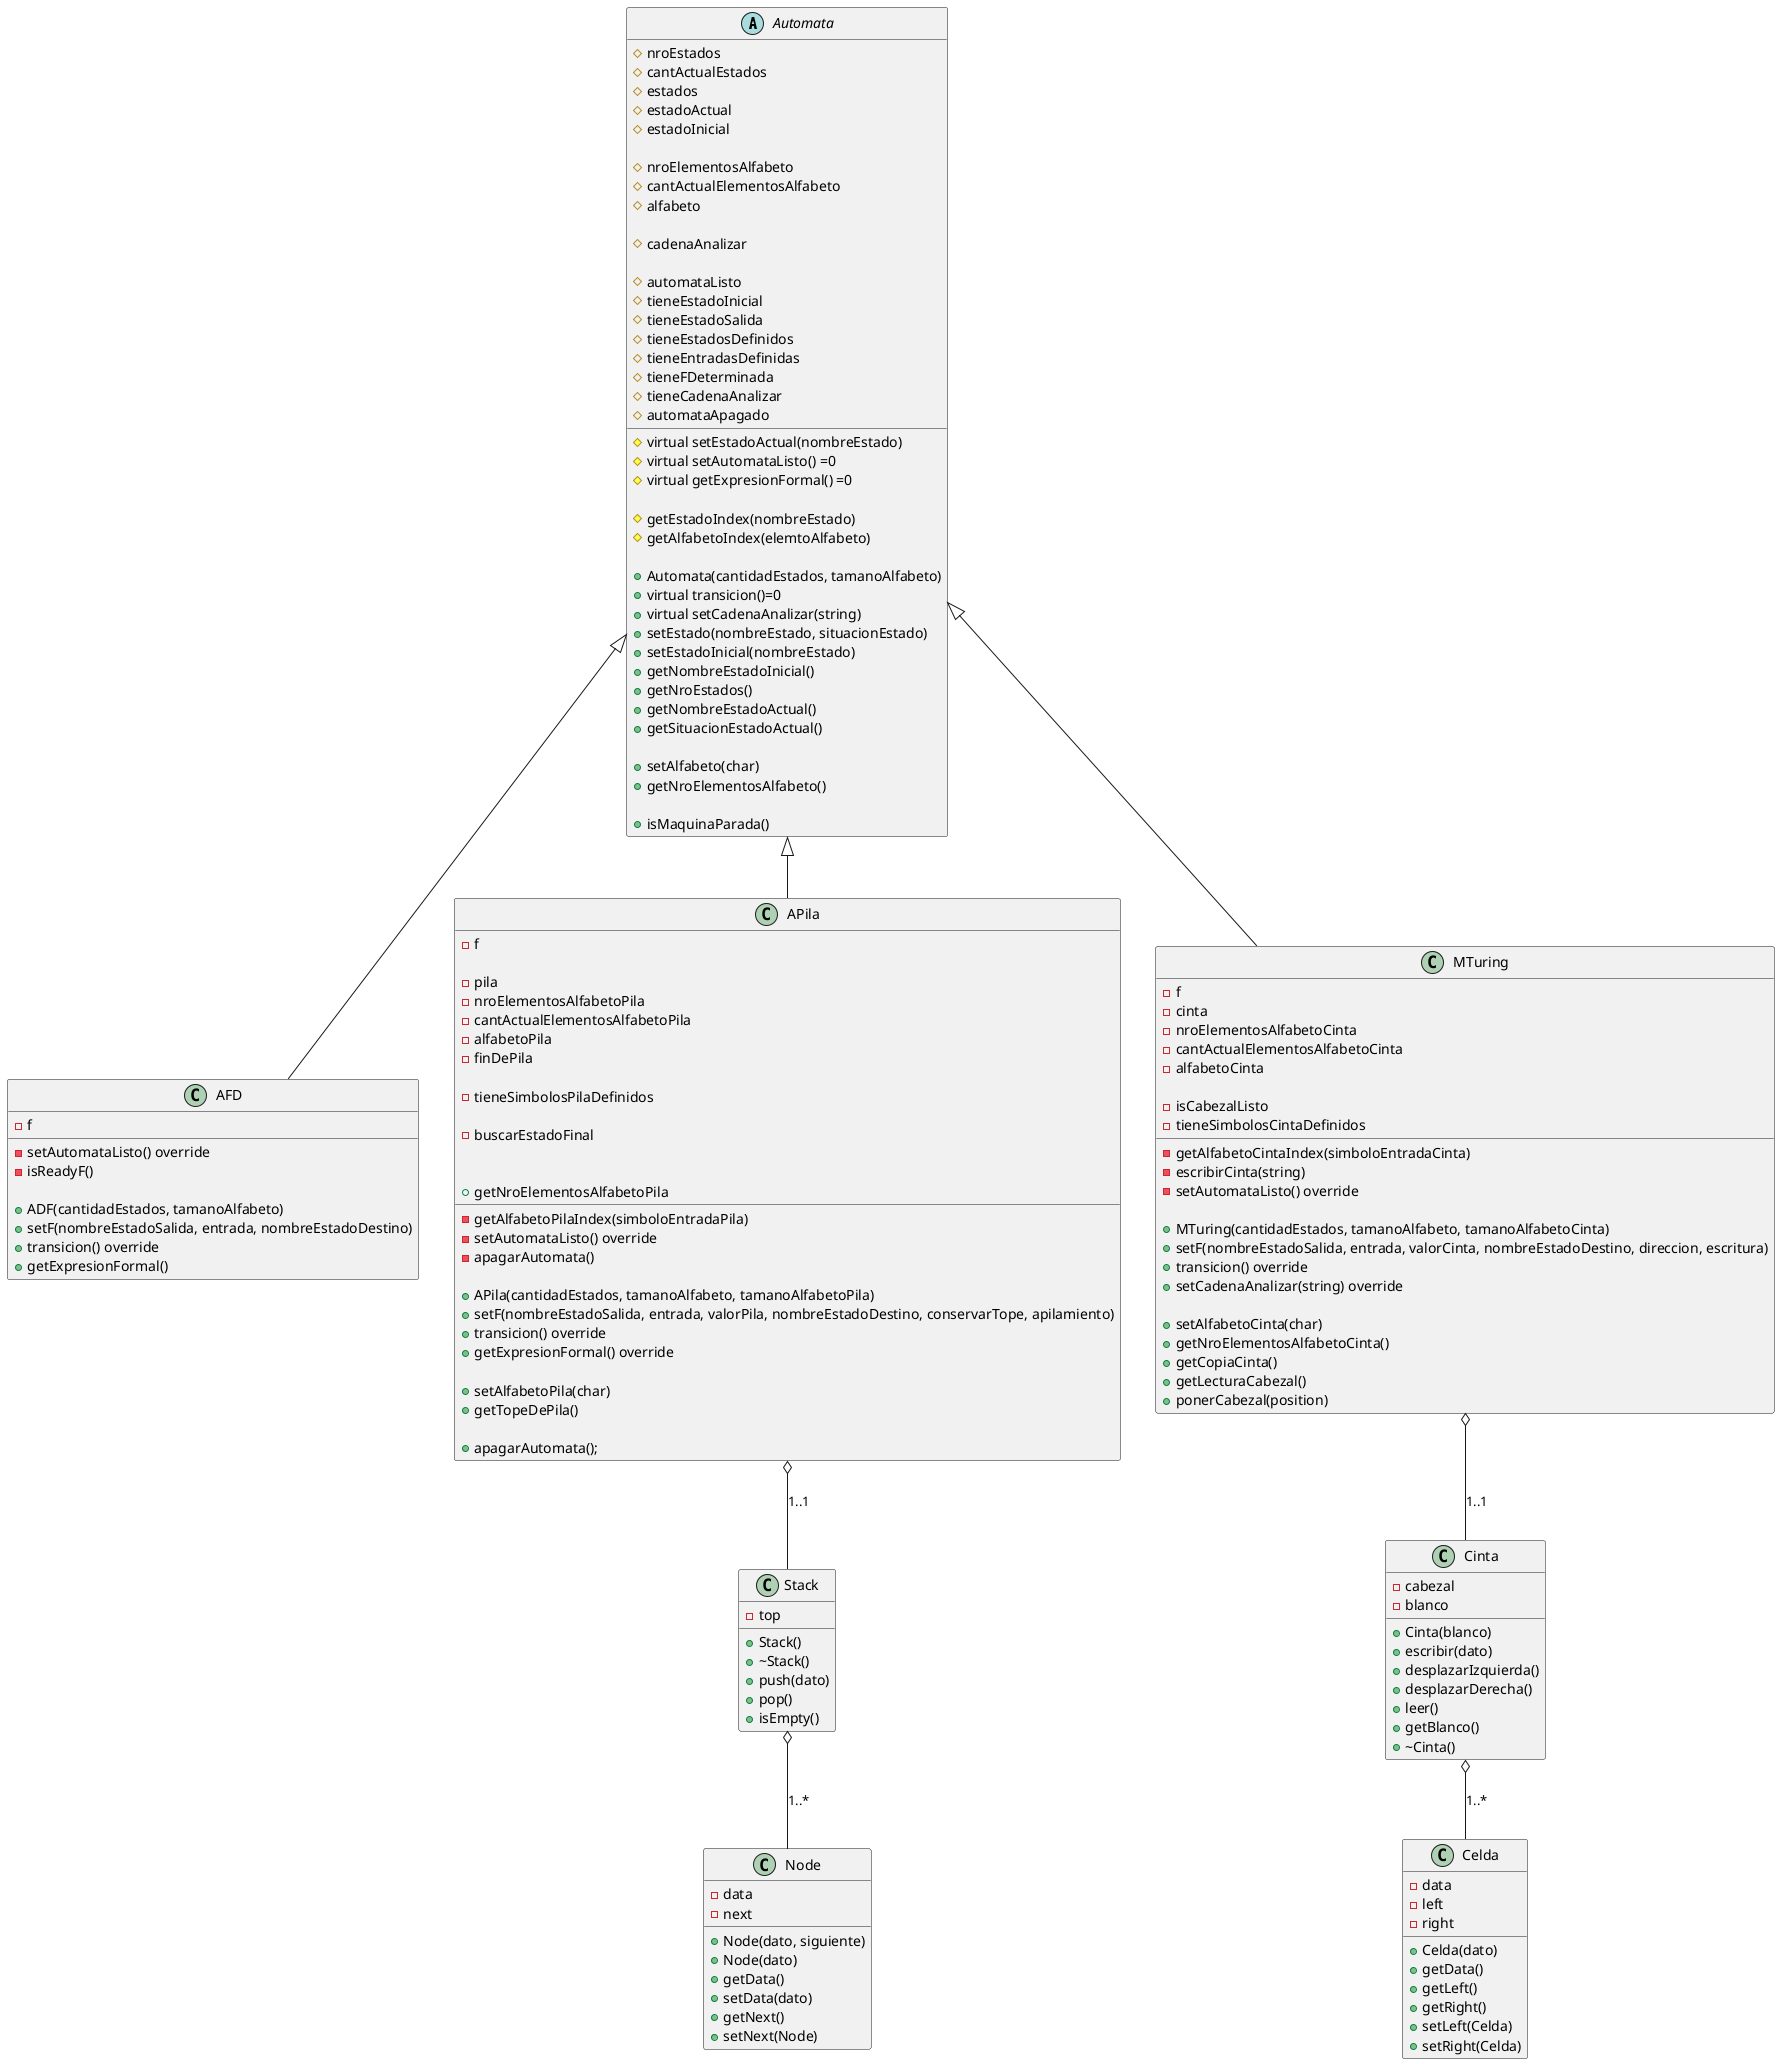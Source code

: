 @startuml

Automata <|-- AFD
Automata <|-- APila
Automata <|-- MTuring

APila o-- Stack : 1..1
Stack o-- Node : 1..*

MTuring o-- Cinta : 1..1
Cinta o-- Celda : 1..*

abstract class Automata {
#nroEstados
#cantActualEstados
#estados
#estadoActual
#estadoInicial

#nroElementosAlfabeto
#cantActualElementosAlfabeto
#alfabeto

#cadenaAnalizar

#automataListo
#tieneEstadoInicial
#tieneEstadoSalida
#tieneEstadosDefinidos
#tieneEntradasDefinidas
#tieneFDeterminada
#tieneCadenaAnalizar
#automataApagado

#virtual setEstadoActual(nombreEstado)
#virtual setAutomataListo() =0
#virtual getExpresionFormal() =0

#getEstadoIndex(nombreEstado)
#getAlfabetoIndex(elemtoAlfabeto)

+Automata(cantidadEstados, tamanoAlfabeto)
+virtual transicion()=0
+virtual setCadenaAnalizar(string)


+setEstado(nombreEstado, situacionEstado)
+setEstadoInicial(nombreEstado)
+getNombreEstadoInicial()
+getNroEstados()
+getNombreEstadoActual()
+getSituacionEstadoActual()

+setAlfabeto(char)
+getNroElementosAlfabeto()

+isMaquinaParada()
}

class AFD{
- f
-setAutomataListo() override
-isReadyF()

+ADF(cantidadEstados, tamanoAlfabeto)
+setF(nombreEstadoSalida, entrada, nombreEstadoDestino)
+transicion() override
+getExpresionFormal()
}

class APila{
- f

-pila
-nroElementosAlfabetoPila
-cantActualElementosAlfabetoPila
-alfabetoPila
-finDePila

-tieneSimbolosPilaDefinidos

-getAlfabetoPilaIndex(simboloEntradaPila)
-buscarEstadoFinal
-setAutomataListo() override
-apagarAutomata()

+APila(cantidadEstados, tamanoAlfabeto, tamanoAlfabetoPila)
+setF(nombreEstadoSalida, entrada, valorPila, nombreEstadoDestino, conservarTope, apilamiento)
+transicion() override
+getExpresionFormal() override

+setAlfabetoPila(char)
+getNroElementosAlfabetoPila
+getTopeDePila()

+apagarAutomata();
}

class Stack{
-top
+Stack()
+~Stack()
+push(dato)
+pop()
+isEmpty()
}

class Node {
-data
-next
+Node(dato, siguiente)
+Node(dato)
+getData()
+setData(dato)
+getNext()
+setNext(Node)
}

class MTuring{
- f
-cinta
-nroElementosAlfabetoCinta
-cantActualElementosAlfabetoCinta
-alfabetoCinta

-isCabezalListo
-tieneSimbolosCintaDefinidos

-getAlfabetoCintaIndex(simboloEntradaCinta)
-escribirCinta(string)
-setAutomataListo() override

+MTuring(cantidadEstados, tamanoAlfabeto, tamanoAlfabetoCinta)
+setF(nombreEstadoSalida, entrada, valorCinta, nombreEstadoDestino, direccion, escritura)
+transicion() override
+setCadenaAnalizar(string) override

+setAlfabetoCinta(char)
+getNroElementosAlfabetoCinta()
+getCopiaCinta()
+getLecturaCabezal()
+ponerCabezal(position)
}


class Cinta{
-cabezal
-blanco
+Cinta(blanco)
+escribir(dato)
+desplazarIzquierda()
+desplazarDerecha()
+leer()
+getBlanco()
+~Cinta()
}

class Celda{
-data
-left
-right
+Celda(dato)
+getData()
+getLeft()
+getRight()
+setLeft(Celda)
+setRight(Celda)
}

@enduml